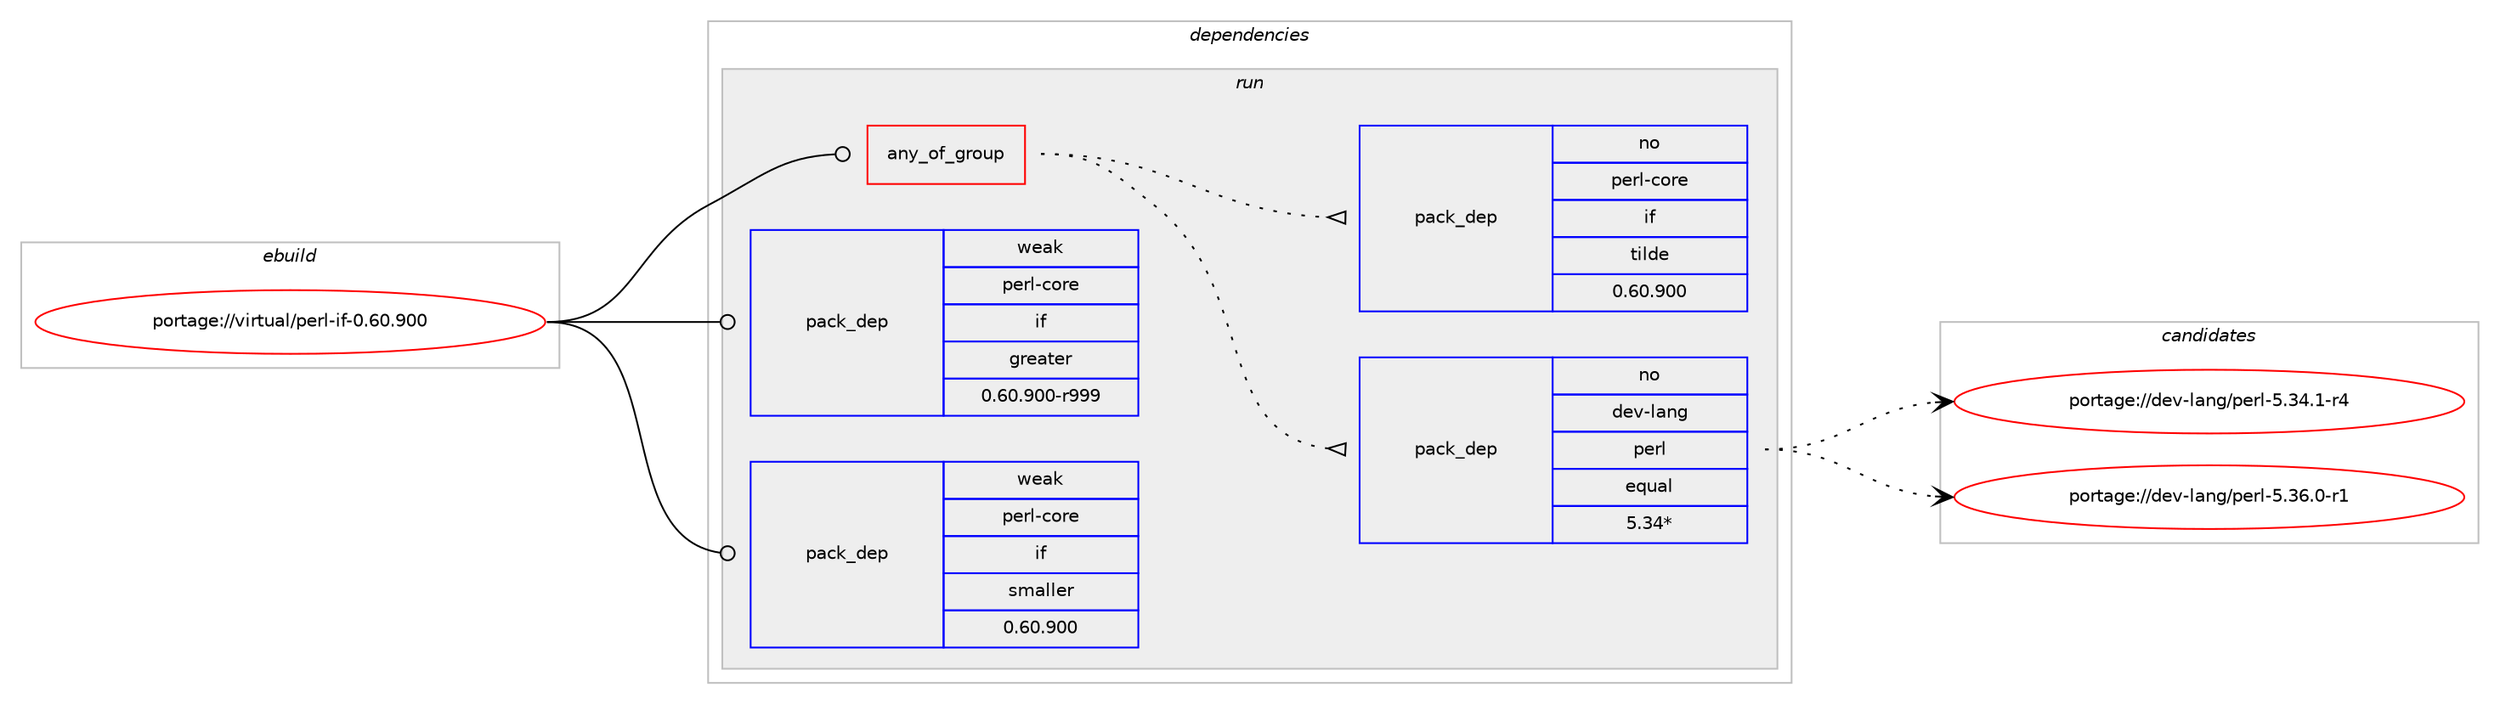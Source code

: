 digraph prolog {

# *************
# Graph options
# *************

newrank=true;
concentrate=true;
compound=true;
graph [rankdir=LR,fontname=Helvetica,fontsize=10,ranksep=1.5];#, ranksep=2.5, nodesep=0.2];
edge  [arrowhead=vee];
node  [fontname=Helvetica,fontsize=10];

# **********
# The ebuild
# **********

subgraph cluster_leftcol {
color=gray;
rank=same;
label=<<i>ebuild</i>>;
id [label="portage://virtual/perl-if-0.60.900", color=red, width=4, href="../virtual/perl-if-0.60.900.svg"];
}

# ****************
# The dependencies
# ****************

subgraph cluster_midcol {
color=gray;
label=<<i>dependencies</i>>;
subgraph cluster_compile {
fillcolor="#eeeeee";
style=filled;
label=<<i>compile</i>>;
}
subgraph cluster_compileandrun {
fillcolor="#eeeeee";
style=filled;
label=<<i>compile and run</i>>;
}
subgraph cluster_run {
fillcolor="#eeeeee";
style=filled;
label=<<i>run</i>>;
subgraph any41 {
dependency374 [label=<<TABLE BORDER="0" CELLBORDER="1" CELLSPACING="0" CELLPADDING="4"><TR><TD CELLPADDING="10">any_of_group</TD></TR></TABLE>>, shape=none, color=red];subgraph pack253 {
dependency375 [label=<<TABLE BORDER="0" CELLBORDER="1" CELLSPACING="0" CELLPADDING="4" WIDTH="220"><TR><TD ROWSPAN="6" CELLPADDING="30">pack_dep</TD></TR><TR><TD WIDTH="110">no</TD></TR><TR><TD>dev-lang</TD></TR><TR><TD>perl</TD></TR><TR><TD>equal</TD></TR><TR><TD>5.34*</TD></TR></TABLE>>, shape=none, color=blue];
}
dependency374:e -> dependency375:w [weight=20,style="dotted",arrowhead="oinv"];
subgraph pack254 {
dependency376 [label=<<TABLE BORDER="0" CELLBORDER="1" CELLSPACING="0" CELLPADDING="4" WIDTH="220"><TR><TD ROWSPAN="6" CELLPADDING="30">pack_dep</TD></TR><TR><TD WIDTH="110">no</TD></TR><TR><TD>perl-core</TD></TR><TR><TD>if</TD></TR><TR><TD>tilde</TD></TR><TR><TD>0.60.900</TD></TR></TABLE>>, shape=none, color=blue];
}
dependency374:e -> dependency376:w [weight=20,style="dotted",arrowhead="oinv"];
}
id:e -> dependency374:w [weight=20,style="solid",arrowhead="odot"];
# *** BEGIN UNKNOWN DEPENDENCY TYPE (TODO) ***
# id -> package_dependency(portage://virtual/perl-if-0.60.900,run,no,dev-lang,perl,none,[,,],any_same_slot,[])
# *** END UNKNOWN DEPENDENCY TYPE (TODO) ***

subgraph pack255 {
dependency377 [label=<<TABLE BORDER="0" CELLBORDER="1" CELLSPACING="0" CELLPADDING="4" WIDTH="220"><TR><TD ROWSPAN="6" CELLPADDING="30">pack_dep</TD></TR><TR><TD WIDTH="110">weak</TD></TR><TR><TD>perl-core</TD></TR><TR><TD>if</TD></TR><TR><TD>greater</TD></TR><TR><TD>0.60.900-r999</TD></TR></TABLE>>, shape=none, color=blue];
}
id:e -> dependency377:w [weight=20,style="solid",arrowhead="odot"];
subgraph pack256 {
dependency378 [label=<<TABLE BORDER="0" CELLBORDER="1" CELLSPACING="0" CELLPADDING="4" WIDTH="220"><TR><TD ROWSPAN="6" CELLPADDING="30">pack_dep</TD></TR><TR><TD WIDTH="110">weak</TD></TR><TR><TD>perl-core</TD></TR><TR><TD>if</TD></TR><TR><TD>smaller</TD></TR><TR><TD>0.60.900</TD></TR></TABLE>>, shape=none, color=blue];
}
id:e -> dependency378:w [weight=20,style="solid",arrowhead="odot"];
}
}

# **************
# The candidates
# **************

subgraph cluster_choices {
rank=same;
color=gray;
label=<<i>candidates</i>>;

subgraph choice253 {
color=black;
nodesep=1;
choice100101118451089711010347112101114108455346515246494511452 [label="portage://dev-lang/perl-5.34.1-r4", color=red, width=4,href="../dev-lang/perl-5.34.1-r4.svg"];
choice100101118451089711010347112101114108455346515446484511449 [label="portage://dev-lang/perl-5.36.0-r1", color=red, width=4,href="../dev-lang/perl-5.36.0-r1.svg"];
dependency375:e -> choice100101118451089711010347112101114108455346515246494511452:w [style=dotted,weight="100"];
dependency375:e -> choice100101118451089711010347112101114108455346515446484511449:w [style=dotted,weight="100"];
}
subgraph choice254 {
color=black;
nodesep=1;
}
subgraph choice255 {
color=black;
nodesep=1;
}
subgraph choice256 {
color=black;
nodesep=1;
}
}

}
